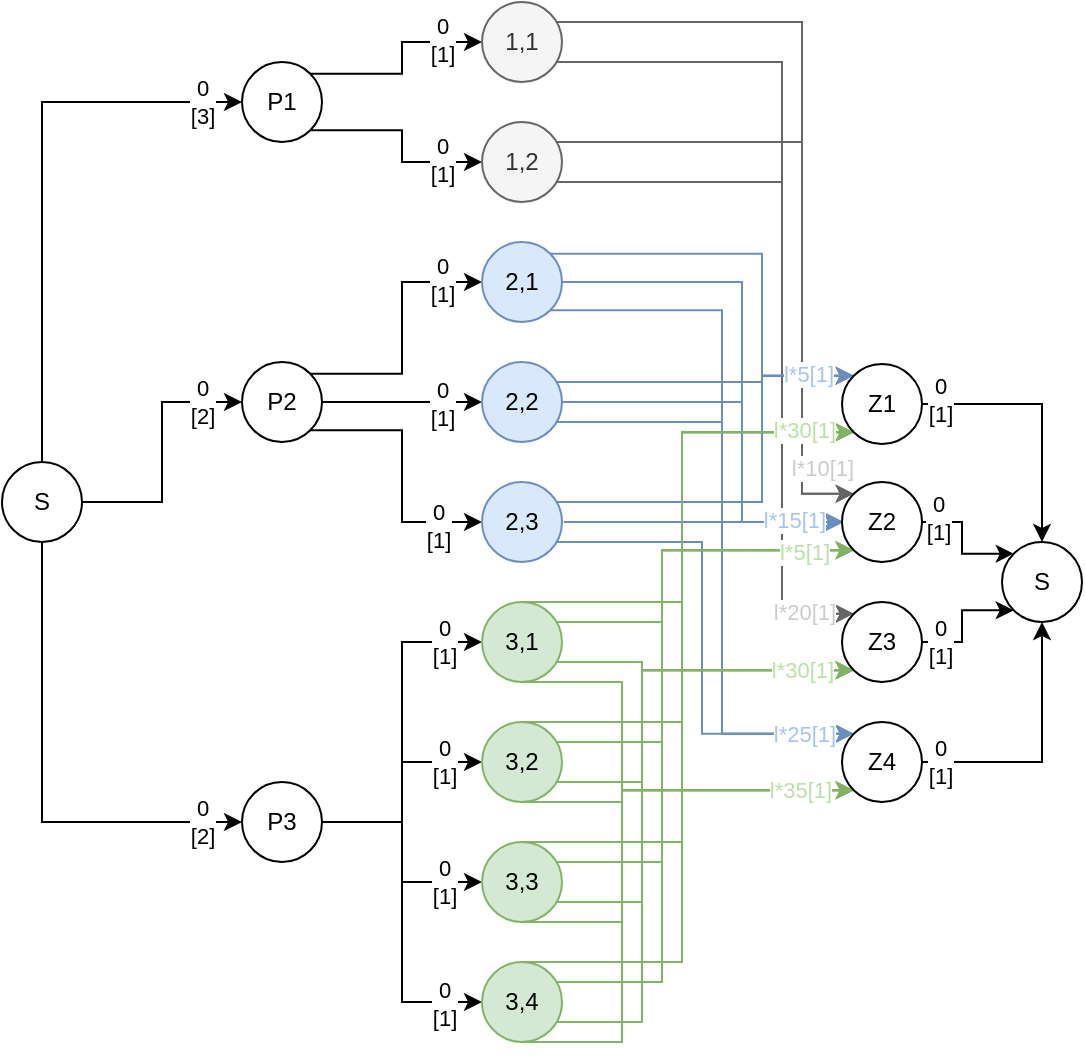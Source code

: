 <mxfile version="19.0.3" type="device"><diagram id="RoqiNKQ136-PZNYoNPg0" name="Page-1"><mxGraphModel dx="611" dy="322" grid="1" gridSize="10" guides="1" tooltips="1" connect="1" arrows="1" fold="1" page="1" pageScale="1" pageWidth="827" pageHeight="1169" math="0" shadow="0"><root><mxCell id="0"/><mxCell id="1" parent="0"/><mxCell id="Ydn1tZQ5gxT0slL9LbpM-67" style="edgeStyle=orthogonalEdgeStyle;rounded=0;orthogonalLoop=1;jettySize=auto;html=1;entryX=0;entryY=0.5;entryDx=0;entryDy=0;fontColor=#CDA2BE;exitX=1;exitY=0;exitDx=0;exitDy=0;" parent="1" source="Ef5_puizKHj2CiYtgfmS-65" target="Ydn1tZQ5gxT0slL9LbpM-58" edge="1"><mxGeometry relative="1" as="geometry"/></mxCell><mxCell id="Ef5_puizKHj2CiYtgfmS-52" value="&lt;font color=&quot;#000000&quot;&gt;0&lt;br&gt;[1]&lt;br&gt;&lt;/font&gt;" style="edgeLabel;html=1;align=center;verticalAlign=middle;resizable=0;points=[];fontColor=#B9E0A5;" vertex="1" connectable="0" parent="Ydn1tZQ5gxT0slL9LbpM-67"><mxGeometry x="0.948" y="1" relative="1" as="geometry"><mxPoint x="-17" as="offset"/></mxGeometry></mxCell><mxCell id="Ydn1tZQ5gxT0slL9LbpM-68" style="edgeStyle=orthogonalEdgeStyle;rounded=0;orthogonalLoop=1;jettySize=auto;html=1;entryX=0;entryY=0.5;entryDx=0;entryDy=0;fontColor=#CDA2BE;exitX=1;exitY=1;exitDx=0;exitDy=0;" parent="1" source="Ef5_puizKHj2CiYtgfmS-65" target="Ydn1tZQ5gxT0slL9LbpM-57" edge="1"><mxGeometry relative="1" as="geometry"/></mxCell><mxCell id="Ef5_puizKHj2CiYtgfmS-53" value="0&lt;br&gt;[1]" style="edgeLabel;html=1;align=center;verticalAlign=middle;resizable=0;points=[];fontColor=#000000;" vertex="1" connectable="0" parent="Ydn1tZQ5gxT0slL9LbpM-68"><mxGeometry x="0.919" y="1" relative="1" as="geometry"><mxPoint x="-16" as="offset"/></mxGeometry></mxCell><mxCell id="Ydn1tZQ5gxT0slL9LbpM-69" style="edgeStyle=orthogonalEdgeStyle;rounded=0;orthogonalLoop=1;jettySize=auto;html=1;entryX=0;entryY=0.5;entryDx=0;entryDy=0;fontColor=#CDA2BE;exitX=1;exitY=0;exitDx=0;exitDy=0;" parent="1" source="Ef5_puizKHj2CiYtgfmS-66" target="Ydn1tZQ5gxT0slL9LbpM-56" edge="1"><mxGeometry relative="1" as="geometry"/></mxCell><mxCell id="Ef5_puizKHj2CiYtgfmS-54" value="0&lt;br&gt;[1]" style="edgeLabel;html=1;align=center;verticalAlign=middle;resizable=0;points=[];fontColor=#000000;" vertex="1" connectable="0" parent="Ydn1tZQ5gxT0slL9LbpM-69"><mxGeometry x="0.898" y="1" relative="1" as="geometry"><mxPoint x="-13" as="offset"/></mxGeometry></mxCell><mxCell id="Ydn1tZQ5gxT0slL9LbpM-70" style="edgeStyle=orthogonalEdgeStyle;rounded=0;orthogonalLoop=1;jettySize=auto;html=1;entryX=0;entryY=0.5;entryDx=0;entryDy=0;fontColor=#CDA2BE;exitX=1;exitY=0.5;exitDx=0;exitDy=0;" parent="1" source="Ef5_puizKHj2CiYtgfmS-66" target="Ydn1tZQ5gxT0slL9LbpM-55" edge="1"><mxGeometry relative="1" as="geometry"/></mxCell><mxCell id="Ef5_puizKHj2CiYtgfmS-55" value="0&lt;br&gt;[1]" style="edgeLabel;html=1;align=center;verticalAlign=middle;resizable=0;points=[];fontColor=#000000;" vertex="1" connectable="0" parent="Ydn1tZQ5gxT0slL9LbpM-70"><mxGeometry x="0.831" y="-1" relative="1" as="geometry"><mxPoint x="-13" as="offset"/></mxGeometry></mxCell><mxCell id="Ydn1tZQ5gxT0slL9LbpM-71" style="edgeStyle=orthogonalEdgeStyle;rounded=0;orthogonalLoop=1;jettySize=auto;html=1;entryX=0;entryY=0.5;entryDx=0;entryDy=0;fontColor=#CDA2BE;exitX=1;exitY=1;exitDx=0;exitDy=0;" parent="1" source="Ef5_puizKHj2CiYtgfmS-66" target="Ydn1tZQ5gxT0slL9LbpM-62" edge="1"><mxGeometry relative="1" as="geometry"/></mxCell><mxCell id="Ef5_puizKHj2CiYtgfmS-56" value="0&lt;br&gt;[1]" style="edgeLabel;html=1;align=center;verticalAlign=middle;resizable=0;points=[];fontColor=#000000;" vertex="1" connectable="0" parent="Ydn1tZQ5gxT0slL9LbpM-71"><mxGeometry x="0.75" y="-2" relative="1" as="geometry"><mxPoint x="-6" as="offset"/></mxGeometry></mxCell><mxCell id="Ydn1tZQ5gxT0slL9LbpM-72" style="edgeStyle=orthogonalEdgeStyle;rounded=0;orthogonalLoop=1;jettySize=auto;html=1;entryX=0;entryY=0.5;entryDx=0;entryDy=0;fontColor=#CDA2BE;" parent="1" source="Ydn1tZQ5gxT0slL9LbpM-50" target="Ydn1tZQ5gxT0slL9LbpM-61" edge="1"><mxGeometry relative="1" as="geometry"/></mxCell><mxCell id="Ef5_puizKHj2CiYtgfmS-57" value="0&lt;br&gt;[1]" style="edgeLabel;html=1;align=center;verticalAlign=middle;resizable=0;points=[];fontColor=#000000;" vertex="1" connectable="0" parent="Ydn1tZQ5gxT0slL9LbpM-72"><mxGeometry x="0.762" relative="1" as="geometry"><mxPoint x="1" as="offset"/></mxGeometry></mxCell><mxCell id="Ydn1tZQ5gxT0slL9LbpM-74" style="edgeStyle=orthogonalEdgeStyle;rounded=0;orthogonalLoop=1;jettySize=auto;html=1;entryX=0;entryY=0.5;entryDx=0;entryDy=0;fontColor=#CDA2BE;" parent="1" source="Ydn1tZQ5gxT0slL9LbpM-50" target="Ydn1tZQ5gxT0slL9LbpM-60" edge="1"><mxGeometry relative="1" as="geometry"/></mxCell><mxCell id="Ef5_puizKHj2CiYtgfmS-58" value="0&lt;br&gt;[1]" style="edgeLabel;html=1;align=center;verticalAlign=middle;resizable=0;points=[];fontColor=#000000;" vertex="1" connectable="0" parent="Ydn1tZQ5gxT0slL9LbpM-74"><mxGeometry x="0.862" relative="1" as="geometry"><mxPoint x="-12" as="offset"/></mxGeometry></mxCell><mxCell id="Ydn1tZQ5gxT0slL9LbpM-75" style="edgeStyle=orthogonalEdgeStyle;rounded=0;orthogonalLoop=1;jettySize=auto;html=1;entryX=0;entryY=0.5;entryDx=0;entryDy=0;fontColor=#CDA2BE;" parent="1" source="Ydn1tZQ5gxT0slL9LbpM-50" target="Ydn1tZQ5gxT0slL9LbpM-59" edge="1"><mxGeometry relative="1" as="geometry"/></mxCell><mxCell id="Ef5_puizKHj2CiYtgfmS-59" value="0&lt;br&gt;[1]" style="edgeLabel;html=1;align=center;verticalAlign=middle;resizable=0;points=[];fontColor=#000000;" vertex="1" connectable="0" parent="Ydn1tZQ5gxT0slL9LbpM-75"><mxGeometry x="0.875" relative="1" as="geometry"><mxPoint x="-12" as="offset"/></mxGeometry></mxCell><mxCell id="Ydn1tZQ5gxT0slL9LbpM-76" style="edgeStyle=orthogonalEdgeStyle;rounded=0;orthogonalLoop=1;jettySize=auto;html=1;entryX=0;entryY=0.5;entryDx=0;entryDy=0;fontColor=#CDA2BE;" parent="1" source="Ydn1tZQ5gxT0slL9LbpM-50" target="Ydn1tZQ5gxT0slL9LbpM-66" edge="1"><mxGeometry relative="1" as="geometry"/></mxCell><mxCell id="Ef5_puizKHj2CiYtgfmS-60" value="0&lt;br&gt;[1]" style="edgeLabel;html=1;align=center;verticalAlign=middle;resizable=0;points=[];fontColor=#000000;" vertex="1" connectable="0" parent="Ydn1tZQ5gxT0slL9LbpM-76"><mxGeometry x="0.919" y="-1" relative="1" as="geometry"><mxPoint x="-12" as="offset"/></mxGeometry></mxCell><mxCell id="Ydn1tZQ5gxT0slL9LbpM-50" value="P3" style="ellipse;whiteSpace=wrap;html=1;aspect=fixed;" parent="1" vertex="1"><mxGeometry x="120" y="640" width="40" height="40" as="geometry"/></mxCell><mxCell id="Ef5_puizKHj2CiYtgfmS-19" style="edgeStyle=orthogonalEdgeStyle;rounded=0;orthogonalLoop=1;jettySize=auto;html=1;entryX=0;entryY=0;entryDx=0;entryDy=0;fillColor=#dae8fc;strokeColor=#6c8ebf;" edge="1" parent="1" source="Ydn1tZQ5gxT0slL9LbpM-55" target="Ef5_puizKHj2CiYtgfmS-4"><mxGeometry relative="1" as="geometry"><Array as="points"><mxPoint x="380" y="440"/><mxPoint x="380" y="437"/></Array></mxGeometry></mxCell><mxCell id="Ef5_puizKHj2CiYtgfmS-20" style="edgeStyle=orthogonalEdgeStyle;rounded=0;orthogonalLoop=1;jettySize=auto;html=1;entryX=0;entryY=0.5;entryDx=0;entryDy=0;fillColor=#dae8fc;strokeColor=#6c8ebf;" edge="1" parent="1" source="Ydn1tZQ5gxT0slL9LbpM-55" target="Ef5_puizKHj2CiYtgfmS-3"><mxGeometry relative="1" as="geometry"><Array as="points"><mxPoint x="370" y="450"/><mxPoint x="370" y="510"/></Array></mxGeometry></mxCell><mxCell id="Ef5_puizKHj2CiYtgfmS-21" style="edgeStyle=orthogonalEdgeStyle;rounded=0;orthogonalLoop=1;jettySize=auto;html=1;entryX=0;entryY=0;entryDx=0;entryDy=0;fillColor=#dae8fc;strokeColor=#6c8ebf;" edge="1" parent="1" source="Ydn1tZQ5gxT0slL9LbpM-55" target="Ef5_puizKHj2CiYtgfmS-1"><mxGeometry relative="1" as="geometry"><Array as="points"><mxPoint x="360" y="460"/><mxPoint x="360" y="616"/></Array></mxGeometry></mxCell><mxCell id="Ydn1tZQ5gxT0slL9LbpM-55" value="2,2" style="ellipse;whiteSpace=wrap;html=1;aspect=fixed;fillColor=#dae8fc;strokeColor=#6c8ebf;" parent="1" vertex="1"><mxGeometry x="240" y="430" width="40" height="40" as="geometry"/></mxCell><mxCell id="Ef5_puizKHj2CiYtgfmS-14" style="edgeStyle=orthogonalEdgeStyle;rounded=0;orthogonalLoop=1;jettySize=auto;html=1;entryX=0;entryY=0;entryDx=0;entryDy=0;fillColor=#dae8fc;strokeColor=#6c8ebf;exitX=1;exitY=0;exitDx=0;exitDy=0;" edge="1" parent="1" source="Ydn1tZQ5gxT0slL9LbpM-56" target="Ef5_puizKHj2CiYtgfmS-4"><mxGeometry relative="1" as="geometry"><Array as="points"><mxPoint x="380" y="376"/><mxPoint x="380" y="437"/></Array></mxGeometry></mxCell><mxCell id="Ef5_puizKHj2CiYtgfmS-15" style="edgeStyle=orthogonalEdgeStyle;rounded=0;orthogonalLoop=1;jettySize=auto;html=1;entryX=0;entryY=0.5;entryDx=0;entryDy=0;fillColor=#dae8fc;strokeColor=#6c8ebf;" edge="1" parent="1" source="Ydn1tZQ5gxT0slL9LbpM-56" target="Ef5_puizKHj2CiYtgfmS-3"><mxGeometry relative="1" as="geometry"><Array as="points"><mxPoint x="370" y="390"/><mxPoint x="370" y="510"/></Array></mxGeometry></mxCell><mxCell id="Ef5_puizKHj2CiYtgfmS-16" style="edgeStyle=orthogonalEdgeStyle;rounded=0;orthogonalLoop=1;jettySize=auto;html=1;entryX=0;entryY=0;entryDx=0;entryDy=0;fillColor=#dae8fc;strokeColor=#6c8ebf;exitX=1;exitY=1;exitDx=0;exitDy=0;" edge="1" parent="1" source="Ydn1tZQ5gxT0slL9LbpM-56" target="Ef5_puizKHj2CiYtgfmS-1"><mxGeometry relative="1" as="geometry"><Array as="points"><mxPoint x="360" y="404"/><mxPoint x="360" y="616"/></Array></mxGeometry></mxCell><mxCell id="Ydn1tZQ5gxT0slL9LbpM-56" value="2,1" style="ellipse;whiteSpace=wrap;html=1;aspect=fixed;fillColor=#dae8fc;strokeColor=#6c8ebf;" parent="1" vertex="1"><mxGeometry x="240" y="370" width="40" height="40" as="geometry"/></mxCell><mxCell id="Ef5_puizKHj2CiYtgfmS-12" style="edgeStyle=orthogonalEdgeStyle;rounded=0;orthogonalLoop=1;jettySize=auto;html=1;entryX=0;entryY=0;entryDx=0;entryDy=0;fillColor=#f5f5f5;strokeColor=#666666;" edge="1" parent="1" source="Ydn1tZQ5gxT0slL9LbpM-57" target="Ef5_puizKHj2CiYtgfmS-3"><mxGeometry relative="1" as="geometry"><Array as="points"><mxPoint x="400" y="320"/><mxPoint x="400" y="496"/></Array></mxGeometry></mxCell><mxCell id="Ef5_puizKHj2CiYtgfmS-13" style="edgeStyle=orthogonalEdgeStyle;rounded=0;orthogonalLoop=1;jettySize=auto;html=1;entryX=0;entryY=0;entryDx=0;entryDy=0;fillColor=#f5f5f5;strokeColor=#666666;" edge="1" parent="1" source="Ydn1tZQ5gxT0slL9LbpM-57" target="Ef5_puizKHj2CiYtgfmS-2"><mxGeometry relative="1" as="geometry"><Array as="points"><mxPoint x="390" y="340"/><mxPoint x="390" y="556"/></Array></mxGeometry></mxCell><mxCell id="Ydn1tZQ5gxT0slL9LbpM-57" value="1,2" style="ellipse;whiteSpace=wrap;html=1;aspect=fixed;fillColor=#f5f5f5;fontColor=#333333;strokeColor=#666666;" parent="1" vertex="1"><mxGeometry x="240" y="310" width="40" height="40" as="geometry"/></mxCell><mxCell id="Ef5_puizKHj2CiYtgfmS-10" style="edgeStyle=orthogonalEdgeStyle;rounded=0;orthogonalLoop=1;jettySize=auto;html=1;entryX=0;entryY=0;entryDx=0;entryDy=0;fillColor=#f5f5f5;strokeColor=#666666;" edge="1" parent="1" source="Ydn1tZQ5gxT0slL9LbpM-58" target="Ef5_puizKHj2CiYtgfmS-3"><mxGeometry relative="1" as="geometry"><Array as="points"><mxPoint x="400" y="260"/><mxPoint x="400" y="496"/></Array></mxGeometry></mxCell><mxCell id="Ef5_puizKHj2CiYtgfmS-43" value="l*10[1]" style="edgeLabel;html=1;align=center;verticalAlign=middle;resizable=0;points=[];fontColor=#CCCCCC;" vertex="1" connectable="0" parent="Ef5_puizKHj2CiYtgfmS-10"><mxGeometry x="0.884" relative="1" as="geometry"><mxPoint x="6" y="-13" as="offset"/></mxGeometry></mxCell><mxCell id="Ef5_puizKHj2CiYtgfmS-11" style="edgeStyle=orthogonalEdgeStyle;rounded=0;orthogonalLoop=1;jettySize=auto;html=1;entryX=0;entryY=0;entryDx=0;entryDy=0;fillColor=#f5f5f5;strokeColor=#666666;" edge="1" parent="1" source="Ydn1tZQ5gxT0slL9LbpM-58" target="Ef5_puizKHj2CiYtgfmS-2"><mxGeometry relative="1" as="geometry"><Array as="points"><mxPoint x="390" y="280"/><mxPoint x="390" y="556"/></Array></mxGeometry></mxCell><mxCell id="Ef5_puizKHj2CiYtgfmS-44" value="l*20[1]" style="edgeLabel;html=1;align=center;verticalAlign=middle;resizable=0;points=[];fontColor=#CCCCCC;" vertex="1" connectable="0" parent="Ef5_puizKHj2CiYtgfmS-11"><mxGeometry x="0.875" y="-1" relative="1" as="geometry"><mxPoint x="1" y="-2" as="offset"/></mxGeometry></mxCell><mxCell id="Ydn1tZQ5gxT0slL9LbpM-58" value="1,1" style="ellipse;whiteSpace=wrap;html=1;aspect=fixed;fillColor=#f5f5f5;fontColor=#333333;strokeColor=#666666;" parent="1" vertex="1"><mxGeometry x="240" y="250" width="40" height="40" as="geometry"/></mxCell><mxCell id="Ef5_puizKHj2CiYtgfmS-34" style="edgeStyle=orthogonalEdgeStyle;rounded=0;orthogonalLoop=1;jettySize=auto;html=1;entryX=0;entryY=1;entryDx=0;entryDy=0;fillColor=#d5e8d4;strokeColor=#82b366;exitX=0.5;exitY=0;exitDx=0;exitDy=0;" edge="1" parent="1" source="Ydn1tZQ5gxT0slL9LbpM-59" target="Ef5_puizKHj2CiYtgfmS-4"><mxGeometry relative="1" as="geometry"><Array as="points"><mxPoint x="340" y="670"/><mxPoint x="340" y="465"/></Array></mxGeometry></mxCell><mxCell id="Ef5_puizKHj2CiYtgfmS-35" style="edgeStyle=orthogonalEdgeStyle;rounded=0;orthogonalLoop=1;jettySize=auto;html=1;entryX=0;entryY=1;entryDx=0;entryDy=0;fillColor=#d5e8d4;strokeColor=#82b366;" edge="1" parent="1" source="Ydn1tZQ5gxT0slL9LbpM-59" target="Ef5_puizKHj2CiYtgfmS-3"><mxGeometry relative="1" as="geometry"><Array as="points"><mxPoint x="330" y="680"/><mxPoint x="330" y="524"/></Array></mxGeometry></mxCell><mxCell id="Ef5_puizKHj2CiYtgfmS-36" style="edgeStyle=orthogonalEdgeStyle;rounded=0;orthogonalLoop=1;jettySize=auto;html=1;entryX=0;entryY=1;entryDx=0;entryDy=0;fillColor=#d5e8d4;strokeColor=#82b366;" edge="1" parent="1" source="Ydn1tZQ5gxT0slL9LbpM-59" target="Ef5_puizKHj2CiYtgfmS-2"><mxGeometry relative="1" as="geometry"><Array as="points"><mxPoint x="320" y="700"/><mxPoint x="320" y="584"/></Array></mxGeometry></mxCell><mxCell id="Ef5_puizKHj2CiYtgfmS-37" style="edgeStyle=orthogonalEdgeStyle;rounded=0;orthogonalLoop=1;jettySize=auto;html=1;entryX=0;entryY=1;entryDx=0;entryDy=0;fillColor=#d5e8d4;strokeColor=#82b366;exitX=0.5;exitY=1;exitDx=0;exitDy=0;" edge="1" parent="1" source="Ydn1tZQ5gxT0slL9LbpM-59" target="Ef5_puizKHj2CiYtgfmS-1"><mxGeometry relative="1" as="geometry"><Array as="points"><mxPoint x="310" y="710"/><mxPoint x="310" y="644"/></Array></mxGeometry></mxCell><mxCell id="Ydn1tZQ5gxT0slL9LbpM-59" value="3,3" style="ellipse;whiteSpace=wrap;html=1;aspect=fixed;fillColor=#d5e8d4;strokeColor=#82b366;" parent="1" vertex="1"><mxGeometry x="240" y="670" width="40" height="40" as="geometry"/></mxCell><mxCell id="Ef5_puizKHj2CiYtgfmS-30" style="edgeStyle=orthogonalEdgeStyle;rounded=0;orthogonalLoop=1;jettySize=auto;html=1;entryX=0;entryY=1;entryDx=0;entryDy=0;fillColor=#d5e8d4;strokeColor=#82b366;exitX=0.5;exitY=0;exitDx=0;exitDy=0;" edge="1" parent="1" source="Ydn1tZQ5gxT0slL9LbpM-60" target="Ef5_puizKHj2CiYtgfmS-4"><mxGeometry relative="1" as="geometry"><Array as="points"><mxPoint x="340" y="610"/><mxPoint x="340" y="465"/></Array></mxGeometry></mxCell><mxCell id="Ef5_puizKHj2CiYtgfmS-31" style="edgeStyle=orthogonalEdgeStyle;rounded=0;orthogonalLoop=1;jettySize=auto;html=1;entryX=0;entryY=1;entryDx=0;entryDy=0;fillColor=#d5e8d4;strokeColor=#82b366;" edge="1" parent="1" source="Ydn1tZQ5gxT0slL9LbpM-60" target="Ef5_puizKHj2CiYtgfmS-3"><mxGeometry relative="1" as="geometry"><Array as="points"><mxPoint x="330" y="620"/><mxPoint x="330" y="524"/></Array></mxGeometry></mxCell><mxCell id="Ef5_puizKHj2CiYtgfmS-32" style="edgeStyle=orthogonalEdgeStyle;rounded=0;orthogonalLoop=1;jettySize=auto;html=1;entryX=0;entryY=1;entryDx=0;entryDy=0;fillColor=#d5e8d4;strokeColor=#82b366;" edge="1" parent="1" source="Ydn1tZQ5gxT0slL9LbpM-60" target="Ef5_puizKHj2CiYtgfmS-2"><mxGeometry relative="1" as="geometry"><Array as="points"><mxPoint x="320" y="640"/><mxPoint x="320" y="584"/></Array></mxGeometry></mxCell><mxCell id="Ef5_puizKHj2CiYtgfmS-33" style="edgeStyle=orthogonalEdgeStyle;rounded=0;orthogonalLoop=1;jettySize=auto;html=1;entryX=0;entryY=1;entryDx=0;entryDy=0;fillColor=#d5e8d4;strokeColor=#82b366;exitX=0.5;exitY=1;exitDx=0;exitDy=0;" edge="1" parent="1" source="Ydn1tZQ5gxT0slL9LbpM-60" target="Ef5_puizKHj2CiYtgfmS-1"><mxGeometry relative="1" as="geometry"><Array as="points"><mxPoint x="310" y="650"/><mxPoint x="310" y="644"/></Array></mxGeometry></mxCell><mxCell id="Ydn1tZQ5gxT0slL9LbpM-60" value="3,2" style="ellipse;whiteSpace=wrap;html=1;aspect=fixed;fillColor=#d5e8d4;strokeColor=#82b366;" parent="1" vertex="1"><mxGeometry x="240" y="610" width="40" height="40" as="geometry"/></mxCell><mxCell id="Ef5_puizKHj2CiYtgfmS-26" style="edgeStyle=orthogonalEdgeStyle;rounded=0;orthogonalLoop=1;jettySize=auto;html=1;entryX=0;entryY=1;entryDx=0;entryDy=0;fillColor=#d5e8d4;strokeColor=#82b366;exitX=0.5;exitY=0;exitDx=0;exitDy=0;" edge="1" parent="1" source="Ydn1tZQ5gxT0slL9LbpM-61" target="Ef5_puizKHj2CiYtgfmS-4"><mxGeometry relative="1" as="geometry"><Array as="points"><mxPoint x="340" y="550"/><mxPoint x="340" y="465"/></Array></mxGeometry></mxCell><mxCell id="Ef5_puizKHj2CiYtgfmS-27" style="edgeStyle=orthogonalEdgeStyle;rounded=0;orthogonalLoop=1;jettySize=auto;html=1;entryX=0;entryY=1;entryDx=0;entryDy=0;fillColor=#d5e8d4;strokeColor=#82b366;" edge="1" parent="1" source="Ydn1tZQ5gxT0slL9LbpM-61" target="Ef5_puizKHj2CiYtgfmS-3"><mxGeometry relative="1" as="geometry"><Array as="points"><mxPoint x="330" y="560"/><mxPoint x="330" y="524"/></Array></mxGeometry></mxCell><mxCell id="Ef5_puizKHj2CiYtgfmS-28" style="edgeStyle=orthogonalEdgeStyle;rounded=0;orthogonalLoop=1;jettySize=auto;html=1;entryX=0;entryY=1;entryDx=0;entryDy=0;fillColor=#d5e8d4;strokeColor=#82b366;" edge="1" parent="1" source="Ydn1tZQ5gxT0slL9LbpM-61" target="Ef5_puizKHj2CiYtgfmS-2"><mxGeometry relative="1" as="geometry"><Array as="points"><mxPoint x="320" y="580"/><mxPoint x="320" y="584"/></Array></mxGeometry></mxCell><mxCell id="Ef5_puizKHj2CiYtgfmS-29" style="edgeStyle=orthogonalEdgeStyle;rounded=0;orthogonalLoop=1;jettySize=auto;html=1;entryX=0;entryY=1;entryDx=0;entryDy=0;fillColor=#d5e8d4;strokeColor=#82b366;exitX=0.5;exitY=1;exitDx=0;exitDy=0;" edge="1" parent="1" source="Ydn1tZQ5gxT0slL9LbpM-61" target="Ef5_puizKHj2CiYtgfmS-1"><mxGeometry relative="1" as="geometry"><Array as="points"><mxPoint x="310" y="590"/><mxPoint x="310" y="644"/></Array></mxGeometry></mxCell><mxCell id="Ydn1tZQ5gxT0slL9LbpM-61" value="3,1" style="ellipse;whiteSpace=wrap;html=1;aspect=fixed;fillColor=#d5e8d4;strokeColor=#82b366;" parent="1" vertex="1"><mxGeometry x="240" y="550" width="40" height="40" as="geometry"/></mxCell><mxCell id="Ef5_puizKHj2CiYtgfmS-23" style="edgeStyle=orthogonalEdgeStyle;rounded=0;orthogonalLoop=1;jettySize=auto;html=1;entryX=0;entryY=0;entryDx=0;entryDy=0;fillColor=#dae8fc;strokeColor=#6c8ebf;" edge="1" parent="1" source="Ydn1tZQ5gxT0slL9LbpM-62" target="Ef5_puizKHj2CiYtgfmS-4"><mxGeometry relative="1" as="geometry"><Array as="points"><mxPoint x="380" y="500"/><mxPoint x="380" y="437"/></Array></mxGeometry></mxCell><mxCell id="Ef5_puizKHj2CiYtgfmS-45" value="l*5[1]" style="edgeLabel;html=1;align=center;verticalAlign=middle;resizable=0;points=[];fontColor=#A9C4EB;" vertex="1" connectable="0" parent="Ef5_puizKHj2CiYtgfmS-23"><mxGeometry x="0.854" y="2" relative="1" as="geometry"><mxPoint x="-7" y="1" as="offset"/></mxGeometry></mxCell><mxCell id="Ef5_puizKHj2CiYtgfmS-24" style="edgeStyle=orthogonalEdgeStyle;rounded=0;orthogonalLoop=1;jettySize=auto;html=1;entryX=0;entryY=0.5;entryDx=0;entryDy=0;fillColor=#dae8fc;strokeColor=#6c8ebf;" edge="1" parent="1"><mxGeometry relative="1" as="geometry"><mxPoint x="281.0" y="510.0" as="sourcePoint"/><mxPoint x="421" y="510" as="targetPoint"/><Array as="points"><mxPoint x="391" y="510"/><mxPoint x="391" y="510"/></Array></mxGeometry></mxCell><mxCell id="Ef5_puizKHj2CiYtgfmS-46" value="l*15[1]" style="edgeLabel;html=1;align=center;verticalAlign=middle;resizable=0;points=[];fontColor=#A9C4EB;" vertex="1" connectable="0" parent="Ef5_puizKHj2CiYtgfmS-24"><mxGeometry x="0.697" y="-2" relative="1" as="geometry"><mxPoint x="-4" y="-3" as="offset"/></mxGeometry></mxCell><mxCell id="Ef5_puizKHj2CiYtgfmS-25" style="edgeStyle=orthogonalEdgeStyle;rounded=0;orthogonalLoop=1;jettySize=auto;html=1;entryX=0;entryY=0;entryDx=0;entryDy=0;fillColor=#dae8fc;strokeColor=#6c8ebf;" edge="1" parent="1" source="Ydn1tZQ5gxT0slL9LbpM-62" target="Ef5_puizKHj2CiYtgfmS-1"><mxGeometry relative="1" as="geometry"><Array as="points"><mxPoint x="350" y="520"/><mxPoint x="350" y="616"/></Array></mxGeometry></mxCell><mxCell id="Ef5_puizKHj2CiYtgfmS-47" value="l*25[1]" style="edgeLabel;html=1;align=center;verticalAlign=middle;resizable=0;points=[];fontColor=#A9C4EB;" vertex="1" connectable="0" parent="Ef5_puizKHj2CiYtgfmS-25"><mxGeometry x="0.828" relative="1" as="geometry"><mxPoint x="-4" as="offset"/></mxGeometry></mxCell><mxCell id="Ydn1tZQ5gxT0slL9LbpM-62" value="2,3" style="ellipse;whiteSpace=wrap;html=1;aspect=fixed;fillColor=#dae8fc;strokeColor=#6c8ebf;" parent="1" vertex="1"><mxGeometry x="240" y="490" width="40" height="40" as="geometry"/></mxCell><mxCell id="Ef5_puizKHj2CiYtgfmS-38" style="edgeStyle=orthogonalEdgeStyle;rounded=0;orthogonalLoop=1;jettySize=auto;html=1;entryX=0;entryY=1;entryDx=0;entryDy=0;fillColor=#d5e8d4;strokeColor=#82b366;exitX=0.5;exitY=0;exitDx=0;exitDy=0;" edge="1" parent="1" source="Ydn1tZQ5gxT0slL9LbpM-66" target="Ef5_puizKHj2CiYtgfmS-4"><mxGeometry relative="1" as="geometry"><mxPoint x="400" y="510" as="targetPoint"/><Array as="points"><mxPoint x="340" y="730"/><mxPoint x="340" y="465"/></Array></mxGeometry></mxCell><mxCell id="Ef5_puizKHj2CiYtgfmS-48" value="l*30&lt;span style=&quot;&quot;&gt;[1]&lt;br&gt;&lt;/span&gt;" style="edgeLabel;html=1;align=center;verticalAlign=middle;resizable=0;points=[];fontColor=#B9E0A5;" vertex="1" connectable="0" parent="Ef5_puizKHj2CiYtgfmS-38"><mxGeometry x="0.921" relative="1" as="geometry"><mxPoint x="-8" y="-1" as="offset"/></mxGeometry></mxCell><mxCell id="Ef5_puizKHj2CiYtgfmS-39" style="edgeStyle=orthogonalEdgeStyle;rounded=0;orthogonalLoop=1;jettySize=auto;html=1;fillColor=#d5e8d4;strokeColor=#82b366;entryX=0;entryY=1;entryDx=0;entryDy=0;" edge="1" parent="1" source="Ydn1tZQ5gxT0slL9LbpM-66" target="Ef5_puizKHj2CiYtgfmS-3"><mxGeometry relative="1" as="geometry"><Array as="points"><mxPoint x="330" y="740"/><mxPoint x="330" y="524"/></Array></mxGeometry></mxCell><mxCell id="Ef5_puizKHj2CiYtgfmS-49" value="l*5&lt;span style=&quot;&quot;&gt;[1]&lt;/span&gt;" style="edgeLabel;html=1;align=center;verticalAlign=middle;resizable=0;points=[];fontColor=#B9E0A5;" vertex="1" connectable="0" parent="Ef5_puizKHj2CiYtgfmS-39"><mxGeometry x="0.684" relative="1" as="geometry"><mxPoint x="32" y="1" as="offset"/></mxGeometry></mxCell><mxCell id="Ef5_puizKHj2CiYtgfmS-40" style="edgeStyle=orthogonalEdgeStyle;rounded=0;orthogonalLoop=1;jettySize=auto;html=1;entryX=0;entryY=1;entryDx=0;entryDy=0;fillColor=#d5e8d4;strokeColor=#82b366;" edge="1" parent="1" source="Ydn1tZQ5gxT0slL9LbpM-66" target="Ef5_puizKHj2CiYtgfmS-2"><mxGeometry relative="1" as="geometry"><Array as="points"><mxPoint x="320" y="760"/><mxPoint x="320" y="584"/></Array></mxGeometry></mxCell><mxCell id="Ef5_puizKHj2CiYtgfmS-50" value="l*30&lt;span style=&quot;&quot;&gt;[1]&lt;/span&gt;" style="edgeLabel;html=1;align=center;verticalAlign=middle;resizable=0;points=[];fontColor=#B9E0A5;" vertex="1" connectable="0" parent="Ef5_puizKHj2CiYtgfmS-40"><mxGeometry x="0.919" y="-1" relative="1" as="geometry"><mxPoint x="-13" y="-1" as="offset"/></mxGeometry></mxCell><mxCell id="Ef5_puizKHj2CiYtgfmS-41" style="edgeStyle=orthogonalEdgeStyle;rounded=0;orthogonalLoop=1;jettySize=auto;html=1;entryX=0;entryY=1;entryDx=0;entryDy=0;fillColor=#d5e8d4;strokeColor=#82b366;exitX=0.5;exitY=1;exitDx=0;exitDy=0;" edge="1" parent="1" source="Ydn1tZQ5gxT0slL9LbpM-66" target="Ef5_puizKHj2CiYtgfmS-1"><mxGeometry relative="1" as="geometry"><Array as="points"><mxPoint x="310" y="770"/><mxPoint x="310" y="644"/></Array></mxGeometry></mxCell><mxCell id="Ef5_puizKHj2CiYtgfmS-51" value="l*35&lt;span style=&quot;&quot;&gt;[1]&lt;/span&gt;" style="edgeLabel;html=1;align=center;verticalAlign=middle;resizable=0;points=[];fontColor=#B9E0A5;" vertex="1" connectable="0" parent="Ef5_puizKHj2CiYtgfmS-41"><mxGeometry x="0.864" relative="1" as="geometry"><mxPoint x="-7" as="offset"/></mxGeometry></mxCell><mxCell id="Ydn1tZQ5gxT0slL9LbpM-66" value="3,4" style="ellipse;whiteSpace=wrap;html=1;aspect=fixed;fillColor=#d5e8d4;strokeColor=#82b366;" parent="1" vertex="1"><mxGeometry x="240" y="730" width="40" height="40" as="geometry"/></mxCell><mxCell id="Ef5_puizKHj2CiYtgfmS-9" style="edgeStyle=orthogonalEdgeStyle;rounded=0;orthogonalLoop=1;jettySize=auto;html=1;entryX=0.5;entryY=1;entryDx=0;entryDy=0;" edge="1" parent="1" source="Ef5_puizKHj2CiYtgfmS-1" target="Ef5_puizKHj2CiYtgfmS-5"><mxGeometry relative="1" as="geometry"/></mxCell><mxCell id="Ef5_puizKHj2CiYtgfmS-61" value="0&lt;br&gt;[1]" style="edgeLabel;html=1;align=center;verticalAlign=middle;resizable=0;points=[];fontColor=#000000;" vertex="1" connectable="0" parent="Ef5_puizKHj2CiYtgfmS-9"><mxGeometry x="-0.873" relative="1" as="geometry"><mxPoint as="offset"/></mxGeometry></mxCell><mxCell id="Ef5_puizKHj2CiYtgfmS-1" value="Z4" style="ellipse;whiteSpace=wrap;html=1;aspect=fixed;" vertex="1" parent="1"><mxGeometry x="420" y="610" width="40" height="40" as="geometry"/></mxCell><mxCell id="Ef5_puizKHj2CiYtgfmS-7" style="edgeStyle=orthogonalEdgeStyle;rounded=0;orthogonalLoop=1;jettySize=auto;html=1;entryX=0;entryY=1;entryDx=0;entryDy=0;" edge="1" parent="1" source="Ef5_puizKHj2CiYtgfmS-2" target="Ef5_puizKHj2CiYtgfmS-5"><mxGeometry relative="1" as="geometry"/></mxCell><mxCell id="Ef5_puizKHj2CiYtgfmS-62" value="0&lt;br&gt;[1]" style="edgeLabel;html=1;align=center;verticalAlign=middle;resizable=0;points=[];fontColor=#000000;" vertex="1" connectable="0" parent="Ef5_puizKHj2CiYtgfmS-7"><mxGeometry x="-0.43" relative="1" as="geometry"><mxPoint x="-9" as="offset"/></mxGeometry></mxCell><mxCell id="Ef5_puizKHj2CiYtgfmS-2" value="Z3" style="ellipse;whiteSpace=wrap;html=1;aspect=fixed;" vertex="1" parent="1"><mxGeometry x="420" y="550" width="40" height="40" as="geometry"/></mxCell><mxCell id="Ef5_puizKHj2CiYtgfmS-6" style="edgeStyle=orthogonalEdgeStyle;rounded=0;orthogonalLoop=1;jettySize=auto;html=1;entryX=0;entryY=0;entryDx=0;entryDy=0;" edge="1" parent="1" source="Ef5_puizKHj2CiYtgfmS-3" target="Ef5_puizKHj2CiYtgfmS-5"><mxGeometry relative="1" as="geometry"/></mxCell><mxCell id="Ef5_puizKHj2CiYtgfmS-63" value="0&lt;br&gt;[1]" style="edgeLabel;html=1;align=center;verticalAlign=middle;resizable=0;points=[];fontColor=#000000;" vertex="1" connectable="0" parent="Ef5_puizKHj2CiYtgfmS-6"><mxGeometry x="-0.452" y="2" relative="1" as="geometry"><mxPoint x="-9" as="offset"/></mxGeometry></mxCell><mxCell id="Ef5_puizKHj2CiYtgfmS-3" value="Z2" style="ellipse;whiteSpace=wrap;html=1;aspect=fixed;" vertex="1" parent="1"><mxGeometry x="420" y="490" width="40" height="40" as="geometry"/></mxCell><mxCell id="Ef5_puizKHj2CiYtgfmS-8" style="edgeStyle=orthogonalEdgeStyle;rounded=0;orthogonalLoop=1;jettySize=auto;html=1;entryX=0.5;entryY=0;entryDx=0;entryDy=0;" edge="1" parent="1" source="Ef5_puizKHj2CiYtgfmS-4" target="Ef5_puizKHj2CiYtgfmS-5"><mxGeometry relative="1" as="geometry"/></mxCell><mxCell id="Ef5_puizKHj2CiYtgfmS-64" value="0&lt;br&gt;[1]" style="edgeLabel;html=1;align=center;verticalAlign=middle;resizable=0;points=[];fontColor=#000000;" vertex="1" connectable="0" parent="Ef5_puizKHj2CiYtgfmS-8"><mxGeometry x="-0.831" y="2" relative="1" as="geometry"><mxPoint x="-2" as="offset"/></mxGeometry></mxCell><mxCell id="Ef5_puizKHj2CiYtgfmS-4" value="Z1" style="ellipse;whiteSpace=wrap;html=1;aspect=fixed;" vertex="1" parent="1"><mxGeometry x="420" y="431" width="40" height="40" as="geometry"/></mxCell><mxCell id="Ef5_puizKHj2CiYtgfmS-5" value="S" style="ellipse;whiteSpace=wrap;html=1;aspect=fixed;" vertex="1" parent="1"><mxGeometry x="500" y="520" width="40" height="40" as="geometry"/></mxCell><mxCell id="Ef5_puizKHj2CiYtgfmS-65" value="P1" style="ellipse;whiteSpace=wrap;html=1;aspect=fixed;" vertex="1" parent="1"><mxGeometry x="120" y="280" width="40" height="40" as="geometry"/></mxCell><mxCell id="Ef5_puizKHj2CiYtgfmS-66" value="P2" style="ellipse;whiteSpace=wrap;html=1;aspect=fixed;" vertex="1" parent="1"><mxGeometry x="120" y="430" width="40" height="40" as="geometry"/></mxCell><mxCell id="Ef5_puizKHj2CiYtgfmS-70" value="0&lt;br&gt;[3]" style="edgeStyle=orthogonalEdgeStyle;rounded=0;orthogonalLoop=1;jettySize=auto;html=1;entryX=0;entryY=0.5;entryDx=0;entryDy=0;fontColor=#000000;strokeColor=#000000;" edge="1" parent="1" source="Ef5_puizKHj2CiYtgfmS-67" target="Ef5_puizKHj2CiYtgfmS-65"><mxGeometry x="0.857" relative="1" as="geometry"><Array as="points"><mxPoint x="20" y="300"/></Array><mxPoint as="offset"/></mxGeometry></mxCell><mxCell id="Ef5_puizKHj2CiYtgfmS-71" value="0&lt;br&gt;[2]" style="edgeStyle=orthogonalEdgeStyle;rounded=0;orthogonalLoop=1;jettySize=auto;html=1;entryX=0;entryY=0.5;entryDx=0;entryDy=0;fontColor=#000000;strokeColor=#000000;" edge="1" parent="1" source="Ef5_puizKHj2CiYtgfmS-67" target="Ef5_puizKHj2CiYtgfmS-66"><mxGeometry x="0.692" relative="1" as="geometry"><mxPoint as="offset"/></mxGeometry></mxCell><mxCell id="Ef5_puizKHj2CiYtgfmS-72" value="0&lt;br&gt;[2]" style="edgeStyle=orthogonalEdgeStyle;rounded=0;orthogonalLoop=1;jettySize=auto;html=1;entryX=0;entryY=0.5;entryDx=0;entryDy=0;fontColor=#000000;strokeColor=#000000;" edge="1" parent="1" source="Ef5_puizKHj2CiYtgfmS-67" target="Ydn1tZQ5gxT0slL9LbpM-50"><mxGeometry x="0.833" relative="1" as="geometry"><Array as="points"><mxPoint x="20" y="660"/></Array><mxPoint as="offset"/></mxGeometry></mxCell><mxCell id="Ef5_puizKHj2CiYtgfmS-67" value="S" style="ellipse;whiteSpace=wrap;html=1;aspect=fixed;" vertex="1" parent="1"><mxGeometry y="480" width="40" height="40" as="geometry"/></mxCell></root></mxGraphModel></diagram></mxfile>